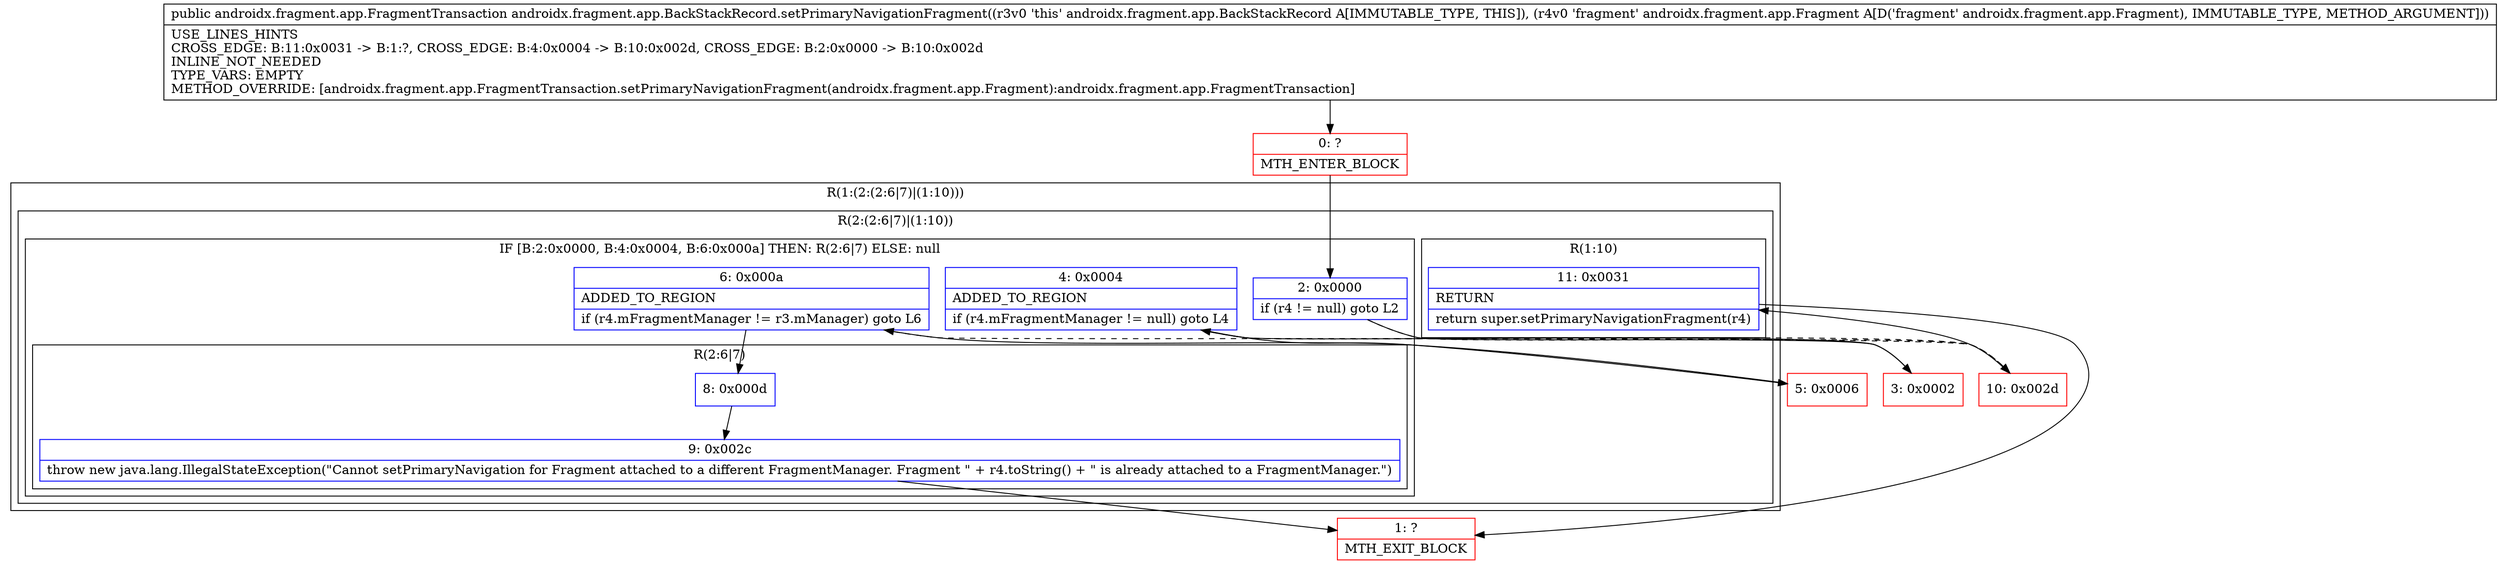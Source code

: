 digraph "CFG forandroidx.fragment.app.BackStackRecord.setPrimaryNavigationFragment(Landroidx\/fragment\/app\/Fragment;)Landroidx\/fragment\/app\/FragmentTransaction;" {
subgraph cluster_Region_1566726391 {
label = "R(1:(2:(2:6|7)|(1:10)))";
node [shape=record,color=blue];
subgraph cluster_Region_226761950 {
label = "R(2:(2:6|7)|(1:10))";
node [shape=record,color=blue];
subgraph cluster_IfRegion_897454545 {
label = "IF [B:2:0x0000, B:4:0x0004, B:6:0x000a] THEN: R(2:6|7) ELSE: null";
node [shape=record,color=blue];
Node_2 [shape=record,label="{2\:\ 0x0000|if (r4 != null) goto L2\l}"];
Node_4 [shape=record,label="{4\:\ 0x0004|ADDED_TO_REGION\l|if (r4.mFragmentManager != null) goto L4\l}"];
Node_6 [shape=record,label="{6\:\ 0x000a|ADDED_TO_REGION\l|if (r4.mFragmentManager != r3.mManager) goto L6\l}"];
subgraph cluster_Region_1335622622 {
label = "R(2:6|7)";
node [shape=record,color=blue];
Node_8 [shape=record,label="{8\:\ 0x000d}"];
Node_9 [shape=record,label="{9\:\ 0x002c|throw new java.lang.IllegalStateException(\"Cannot setPrimaryNavigation for Fragment attached to a different FragmentManager. Fragment \" + r4.toString() + \" is already attached to a FragmentManager.\")\l}"];
}
}
subgraph cluster_Region_15836986 {
label = "R(1:10)";
node [shape=record,color=blue];
Node_11 [shape=record,label="{11\:\ 0x0031|RETURN\l|return super.setPrimaryNavigationFragment(r4)\l}"];
}
}
}
Node_0 [shape=record,color=red,label="{0\:\ ?|MTH_ENTER_BLOCK\l}"];
Node_3 [shape=record,color=red,label="{3\:\ 0x0002}"];
Node_5 [shape=record,color=red,label="{5\:\ 0x0006}"];
Node_1 [shape=record,color=red,label="{1\:\ ?|MTH_EXIT_BLOCK\l}"];
Node_10 [shape=record,color=red,label="{10\:\ 0x002d}"];
MethodNode[shape=record,label="{public androidx.fragment.app.FragmentTransaction androidx.fragment.app.BackStackRecord.setPrimaryNavigationFragment((r3v0 'this' androidx.fragment.app.BackStackRecord A[IMMUTABLE_TYPE, THIS]), (r4v0 'fragment' androidx.fragment.app.Fragment A[D('fragment' androidx.fragment.app.Fragment), IMMUTABLE_TYPE, METHOD_ARGUMENT]))  | USE_LINES_HINTS\lCROSS_EDGE: B:11:0x0031 \-\> B:1:?, CROSS_EDGE: B:4:0x0004 \-\> B:10:0x002d, CROSS_EDGE: B:2:0x0000 \-\> B:10:0x002d\lINLINE_NOT_NEEDED\lTYPE_VARS: EMPTY\lMETHOD_OVERRIDE: [androidx.fragment.app.FragmentTransaction.setPrimaryNavigationFragment(androidx.fragment.app.Fragment):androidx.fragment.app.FragmentTransaction]\l}"];
MethodNode -> Node_0;Node_2 -> Node_3;
Node_2 -> Node_10[style=dashed];
Node_4 -> Node_5;
Node_4 -> Node_10[style=dashed];
Node_6 -> Node_8;
Node_6 -> Node_10[style=dashed];
Node_8 -> Node_9;
Node_9 -> Node_1;
Node_11 -> Node_1;
Node_0 -> Node_2;
Node_3 -> Node_4;
Node_5 -> Node_6;
Node_10 -> Node_11;
}

